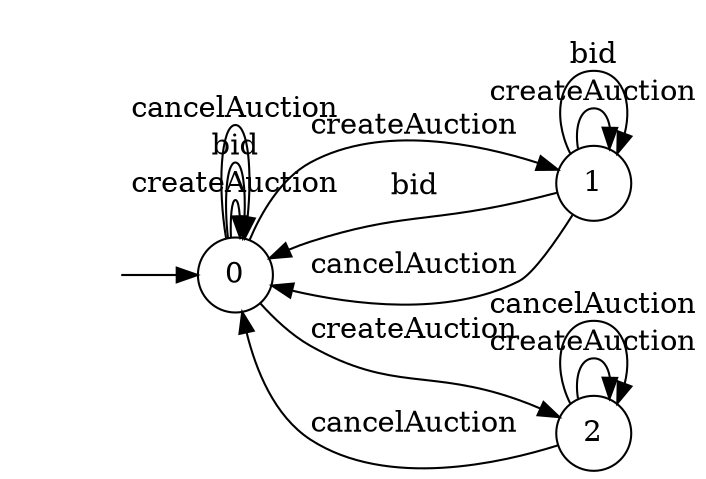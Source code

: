 digraph "./InvConPlus/Dapp-Automata-data/result/model/0x1f52b87c3503e537853e160adbf7e330ea0be7c4/SaleClockAuction/FSM-2" {
	graph [rankdir=LR]
	"" [label="" shape=plaintext]
	0 [label=0 shape=circle]
	1 [label=1 shape=circle]
	2 [label=2 shape=circle]
	"" -> 0 [label=""]
	0 -> 0 [label=createAuction]
	0 -> 1 [label=createAuction]
	0 -> 2 [label=createAuction]
	0 -> 0 [label=bid]
	0 -> 0 [label=cancelAuction]
	2 -> 2 [label=createAuction]
	2 -> 0 [label=cancelAuction]
	2 -> 2 [label=cancelAuction]
	1 -> 1 [label=createAuction]
	1 -> 0 [label=bid]
	1 -> 1 [label=bid]
	1 -> 0 [label=cancelAuction]
}
